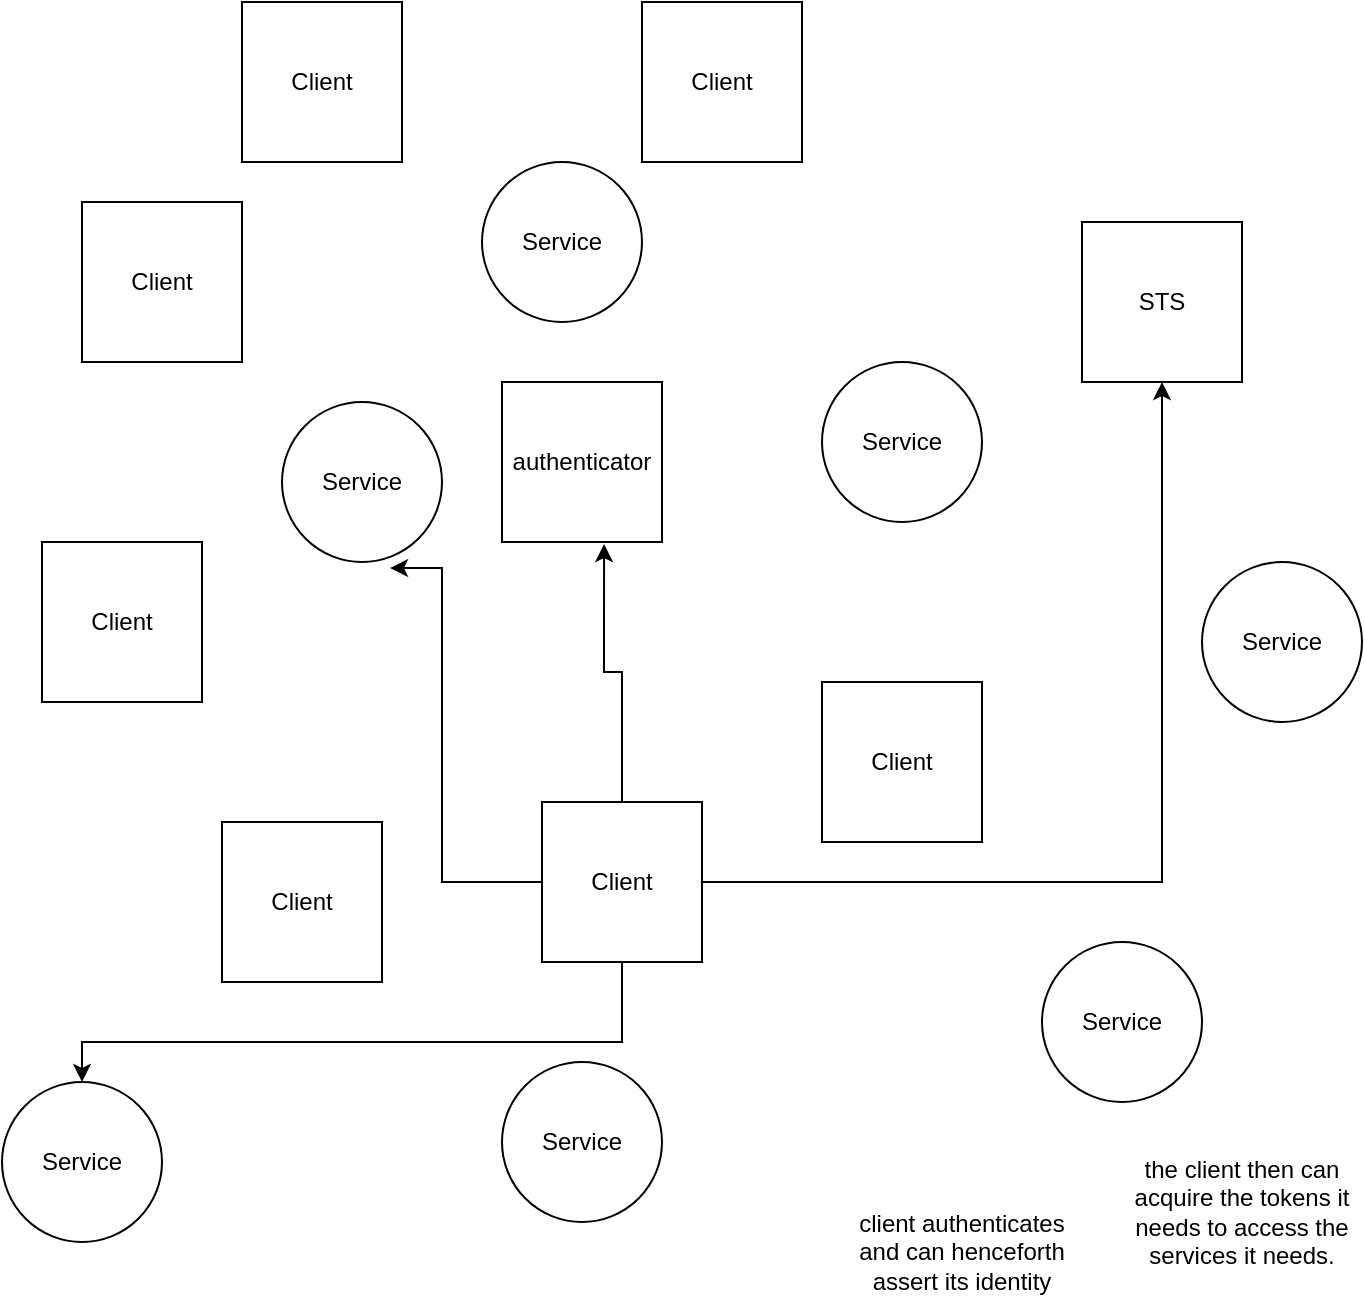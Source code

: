 <mxfile version="18.1.2" type="github"><diagram id="YVrJ-4OCrlVwxC4zB-cr" name="Page-1"><mxGraphModel dx="739" dy="744" grid="1" gridSize="10" guides="1" tooltips="1" connect="1" arrows="1" fold="1" page="1" pageScale="1" pageWidth="1100" pageHeight="850" math="0" shadow="0"><root><mxCell id="0"/><mxCell id="1" parent="0"/><mxCell id="ehPD7D3Yyg8powB8N1Of-1" value="authenticator" style="whiteSpace=wrap;html=1;aspect=fixed;" vertex="1" parent="1"><mxGeometry x="290" y="200" width="80" height="80" as="geometry"/></mxCell><mxCell id="ehPD7D3Yyg8powB8N1Of-2" value="STS" style="whiteSpace=wrap;html=1;aspect=fixed;" vertex="1" parent="1"><mxGeometry x="580" y="120" width="80" height="80" as="geometry"/></mxCell><mxCell id="ehPD7D3Yyg8powB8N1Of-3" value="Client" style="whiteSpace=wrap;html=1;aspect=fixed;" vertex="1" parent="1"><mxGeometry x="80" y="110" width="80" height="80" as="geometry"/></mxCell><mxCell id="ehPD7D3Yyg8powB8N1Of-17" style="edgeStyle=orthogonalEdgeStyle;rounded=0;orthogonalLoop=1;jettySize=auto;html=1;entryX=0.638;entryY=1.013;entryDx=0;entryDy=0;entryPerimeter=0;" edge="1" parent="1" source="ehPD7D3Yyg8powB8N1Of-4" target="ehPD7D3Yyg8powB8N1Of-1"><mxGeometry relative="1" as="geometry"/></mxCell><mxCell id="ehPD7D3Yyg8powB8N1Of-18" style="edgeStyle=orthogonalEdgeStyle;rounded=0;orthogonalLoop=1;jettySize=auto;html=1;entryX=0.675;entryY=1.038;entryDx=0;entryDy=0;entryPerimeter=0;" edge="1" parent="1" source="ehPD7D3Yyg8powB8N1Of-4" target="ehPD7D3Yyg8powB8N1Of-12"><mxGeometry relative="1" as="geometry"><Array as="points"><mxPoint x="260" y="450"/><mxPoint x="260" y="293"/></Array></mxGeometry></mxCell><mxCell id="ehPD7D3Yyg8powB8N1Of-19" style="edgeStyle=orthogonalEdgeStyle;rounded=0;orthogonalLoop=1;jettySize=auto;html=1;" edge="1" parent="1" source="ehPD7D3Yyg8powB8N1Of-4" target="ehPD7D3Yyg8powB8N1Of-2"><mxGeometry relative="1" as="geometry"/></mxCell><mxCell id="ehPD7D3Yyg8powB8N1Of-20" style="edgeStyle=orthogonalEdgeStyle;rounded=0;orthogonalLoop=1;jettySize=auto;html=1;" edge="1" parent="1" source="ehPD7D3Yyg8powB8N1Of-4" target="ehPD7D3Yyg8powB8N1Of-13"><mxGeometry relative="1" as="geometry"><Array as="points"><mxPoint x="350" y="530"/></Array></mxGeometry></mxCell><mxCell id="ehPD7D3Yyg8powB8N1Of-4" value="Client" style="whiteSpace=wrap;html=1;aspect=fixed;" vertex="1" parent="1"><mxGeometry x="310" y="410" width="80" height="80" as="geometry"/></mxCell><mxCell id="ehPD7D3Yyg8powB8N1Of-5" value="Client" style="whiteSpace=wrap;html=1;aspect=fixed;" vertex="1" parent="1"><mxGeometry x="60" y="280" width="80" height="80" as="geometry"/></mxCell><mxCell id="ehPD7D3Yyg8powB8N1Of-6" value="Client" style="whiteSpace=wrap;html=1;aspect=fixed;" vertex="1" parent="1"><mxGeometry x="160" y="10" width="80" height="80" as="geometry"/></mxCell><mxCell id="ehPD7D3Yyg8powB8N1Of-7" value="Client" style="whiteSpace=wrap;html=1;aspect=fixed;" vertex="1" parent="1"><mxGeometry x="150" y="420" width="80" height="80" as="geometry"/></mxCell><mxCell id="ehPD7D3Yyg8powB8N1Of-8" value="Client" style="whiteSpace=wrap;html=1;aspect=fixed;" vertex="1" parent="1"><mxGeometry x="360" y="10" width="80" height="80" as="geometry"/></mxCell><mxCell id="ehPD7D3Yyg8powB8N1Of-9" value="Client" style="whiteSpace=wrap;html=1;aspect=fixed;" vertex="1" parent="1"><mxGeometry x="450" y="350" width="80" height="80" as="geometry"/></mxCell><mxCell id="ehPD7D3Yyg8powB8N1Of-10" value="Service" style="ellipse;whiteSpace=wrap;html=1;aspect=fixed;" vertex="1" parent="1"><mxGeometry x="290" y="540" width="80" height="80" as="geometry"/></mxCell><mxCell id="ehPD7D3Yyg8powB8N1Of-11" value="Service" style="ellipse;whiteSpace=wrap;html=1;aspect=fixed;" vertex="1" parent="1"><mxGeometry x="280" y="90" width="80" height="80" as="geometry"/></mxCell><mxCell id="ehPD7D3Yyg8powB8N1Of-12" value="Service" style="ellipse;whiteSpace=wrap;html=1;aspect=fixed;" vertex="1" parent="1"><mxGeometry x="180" y="210" width="80" height="80" as="geometry"/></mxCell><mxCell id="ehPD7D3Yyg8powB8N1Of-13" value="Service" style="ellipse;whiteSpace=wrap;html=1;aspect=fixed;" vertex="1" parent="1"><mxGeometry x="40" y="550" width="80" height="80" as="geometry"/></mxCell><mxCell id="ehPD7D3Yyg8powB8N1Of-14" value="Service" style="ellipse;whiteSpace=wrap;html=1;aspect=fixed;" vertex="1" parent="1"><mxGeometry x="640" y="290" width="80" height="80" as="geometry"/></mxCell><mxCell id="ehPD7D3Yyg8powB8N1Of-15" value="Service" style="ellipse;whiteSpace=wrap;html=1;aspect=fixed;" vertex="1" parent="1"><mxGeometry x="450" y="190" width="80" height="80" as="geometry"/></mxCell><mxCell id="ehPD7D3Yyg8powB8N1Of-16" value="Service" style="ellipse;whiteSpace=wrap;html=1;aspect=fixed;" vertex="1" parent="1"><mxGeometry x="560" y="480" width="80" height="80" as="geometry"/></mxCell><mxCell id="ehPD7D3Yyg8powB8N1Of-21" value="client authenticates and can henceforth assert its identity" style="text;html=1;strokeColor=none;fillColor=none;align=center;verticalAlign=middle;whiteSpace=wrap;rounded=0;" vertex="1" parent="1"><mxGeometry x="460" y="610" width="120" height="50" as="geometry"/></mxCell><mxCell id="ehPD7D3Yyg8powB8N1Of-23" value="the client then can acquire the tokens it needs to access the services it needs." style="text;html=1;strokeColor=none;fillColor=none;align=center;verticalAlign=middle;whiteSpace=wrap;rounded=0;" vertex="1" parent="1"><mxGeometry x="600" y="590" width="120" height="50" as="geometry"/></mxCell></root></mxGraphModel></diagram></mxfile>